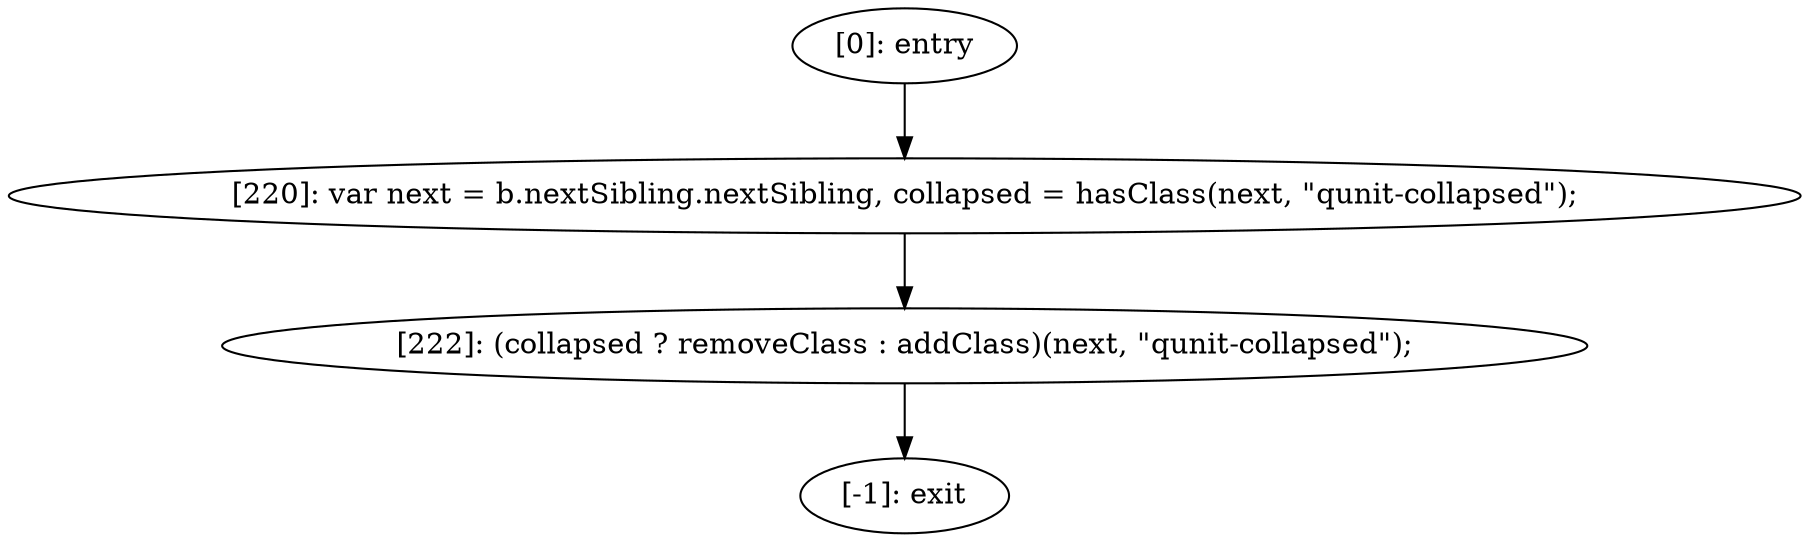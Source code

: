 digraph {
"0" [label="[220]: var next = b.nextSibling.nextSibling, collapsed = hasClass(next, \"qunit-collapsed\");\n"] 
"1" [label="[222]: (collapsed ? removeClass : addClass)(next, \"qunit-collapsed\");\n"] 
"2" [label="[-1]: exit"] 
"3" [label="[0]: entry"] 
"0" -> "1" [label=""] 
"1" -> "2" [label=""] 
"3" -> "0" [label=""] 
}
